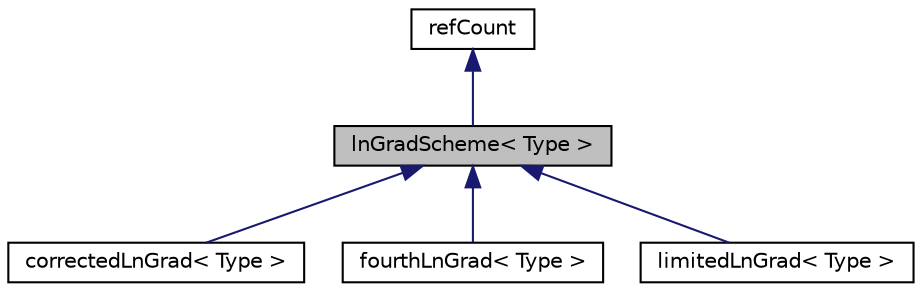 digraph "lnGradScheme&lt; Type &gt;"
{
  bgcolor="transparent";
  edge [fontname="Helvetica",fontsize="10",labelfontname="Helvetica",labelfontsize="10"];
  node [fontname="Helvetica",fontsize="10",shape=record];
  Node1 [label="lnGradScheme\< Type \>",height=0.2,width=0.4,color="black", fillcolor="grey75", style="filled" fontcolor="black"];
  Node2 -> Node1 [dir="back",color="midnightblue",fontsize="10",style="solid",fontname="Helvetica"];
  Node2 [label="refCount",height=0.2,width=0.4,color="black",URL="$classFoam_1_1refCount.html",tooltip="Reference counter for various OpenFOAM components. "];
  Node1 -> Node3 [dir="back",color="midnightblue",fontsize="10",style="solid",fontname="Helvetica"];
  Node3 [label="correctedLnGrad\< Type \>",height=0.2,width=0.4,color="black",URL="$classFoam_1_1fa_1_1correctedLnGrad.html",tooltip="Simple central-difference lnGrad scheme with non-orthogonal correction. "];
  Node1 -> Node4 [dir="back",color="midnightblue",fontsize="10",style="solid",fontname="Helvetica"];
  Node4 [label="fourthLnGrad\< Type \>",height=0.2,width=0.4,color="black",URL="$classFoam_1_1fa_1_1fourthLnGrad.html",tooltip="Fourth-order snGrad scheme with non-orthogonal correction. "];
  Node1 -> Node5 [dir="back",color="midnightblue",fontsize="10",style="solid",fontname="Helvetica"];
  Node5 [label="limitedLnGrad\< Type \>",height=0.2,width=0.4,color="black",URL="$classFoam_1_1fa_1_1limitedLnGrad.html",tooltip="Central-difference lnGrad scheme with limited non-orthogonal correction. "];
}
